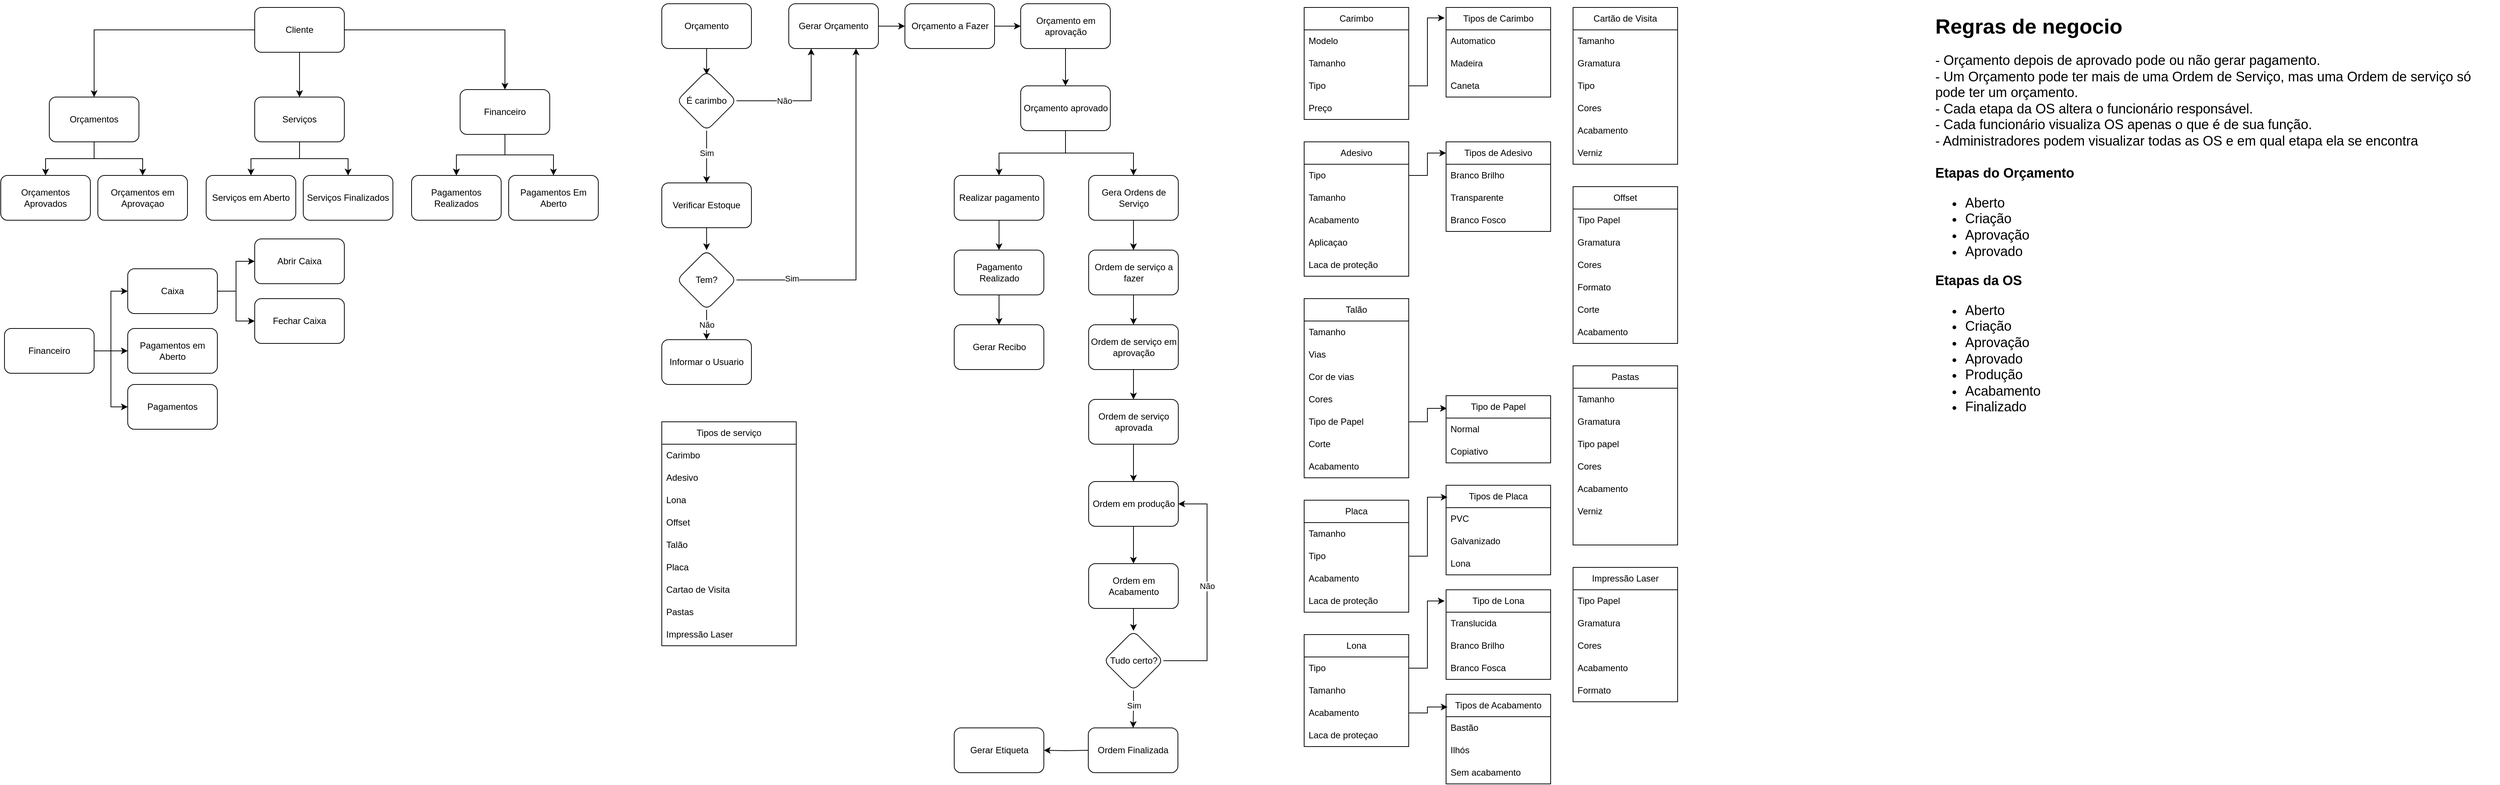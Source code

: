 <mxfile version="21.8.2" type="github">
  <diagram name="Page-1" id="2YBvvXClWsGukQMizWep">
    <mxGraphModel dx="2284" dy="750" grid="1" gridSize="10" guides="1" tooltips="1" connect="1" arrows="1" fold="1" page="1" pageScale="1" pageWidth="850" pageHeight="1100" math="0" shadow="0">
      <root>
        <mxCell id="0" />
        <mxCell id="1" parent="0" />
        <mxCell id="C7F50TyN4lhKV5bqTHEb-57" value="" style="edgeStyle=orthogonalEdgeStyle;rounded=0;orthogonalLoop=1;jettySize=auto;html=1;entryX=0.5;entryY=0.063;entryDx=0;entryDy=0;entryPerimeter=0;" parent="1" source="C7F50TyN4lhKV5bqTHEb-7" target="C7F50TyN4lhKV5bqTHEb-56" edge="1">
          <mxGeometry relative="1" as="geometry" />
        </mxCell>
        <mxCell id="C7F50TyN4lhKV5bqTHEb-7" value="Orçamento" style="rounded=1;whiteSpace=wrap;html=1;" parent="1" vertex="1">
          <mxGeometry x="60" y="35" width="120" height="60" as="geometry" />
        </mxCell>
        <mxCell id="C7F50TyN4lhKV5bqTHEb-11" value="" style="edgeStyle=orthogonalEdgeStyle;rounded=0;orthogonalLoop=1;jettySize=auto;html=1;" parent="1" source="C7F50TyN4lhKV5bqTHEb-8" target="C7F50TyN4lhKV5bqTHEb-10" edge="1">
          <mxGeometry relative="1" as="geometry" />
        </mxCell>
        <mxCell id="C7F50TyN4lhKV5bqTHEb-8" value="Orçamento a Fazer" style="whiteSpace=wrap;html=1;rounded=1;" parent="1" vertex="1">
          <mxGeometry x="385.5" y="35" width="120" height="60" as="geometry" />
        </mxCell>
        <mxCell id="C7F50TyN4lhKV5bqTHEb-13" value="" style="edgeStyle=orthogonalEdgeStyle;rounded=0;orthogonalLoop=1;jettySize=auto;html=1;exitX=0.5;exitY=1;exitDx=0;exitDy=0;entryX=0.5;entryY=0;entryDx=0;entryDy=0;" parent="1" source="C7F50TyN4lhKV5bqTHEb-10" target="C7F50TyN4lhKV5bqTHEb-12" edge="1">
          <mxGeometry relative="1" as="geometry">
            <Array as="points">
              <mxPoint x="601" y="125" />
              <mxPoint x="600" y="145" />
            </Array>
            <mxPoint x="680" y="115" as="targetPoint" />
          </mxGeometry>
        </mxCell>
        <mxCell id="C7F50TyN4lhKV5bqTHEb-10" value="Orçamento em aprovação" style="whiteSpace=wrap;html=1;rounded=1;" parent="1" vertex="1">
          <mxGeometry x="540.5" y="35" width="120" height="60" as="geometry" />
        </mxCell>
        <mxCell id="C7F50TyN4lhKV5bqTHEb-38" style="edgeStyle=orthogonalEdgeStyle;rounded=0;orthogonalLoop=1;jettySize=auto;html=1;entryX=0.5;entryY=0;entryDx=0;entryDy=0;" parent="1" source="C7F50TyN4lhKV5bqTHEb-12" target="C7F50TyN4lhKV5bqTHEb-30" edge="1">
          <mxGeometry relative="1" as="geometry" />
        </mxCell>
        <mxCell id="C7F50TyN4lhKV5bqTHEb-39" style="edgeStyle=orthogonalEdgeStyle;rounded=0;orthogonalLoop=1;jettySize=auto;html=1;entryX=0.5;entryY=0;entryDx=0;entryDy=0;" parent="1" source="C7F50TyN4lhKV5bqTHEb-12" target="C7F50TyN4lhKV5bqTHEb-14" edge="1">
          <mxGeometry relative="1" as="geometry" />
        </mxCell>
        <mxCell id="C7F50TyN4lhKV5bqTHEb-12" value="Orçamento aprovado" style="whiteSpace=wrap;html=1;rounded=1;" parent="1" vertex="1">
          <mxGeometry x="540.5" y="145" width="120" height="60" as="geometry" />
        </mxCell>
        <mxCell id="C7F50TyN4lhKV5bqTHEb-40" style="edgeStyle=orthogonalEdgeStyle;rounded=0;orthogonalLoop=1;jettySize=auto;html=1;entryX=0.5;entryY=0;entryDx=0;entryDy=0;" parent="1" source="C7F50TyN4lhKV5bqTHEb-14" target="C7F50TyN4lhKV5bqTHEb-16" edge="1">
          <mxGeometry relative="1" as="geometry" />
        </mxCell>
        <mxCell id="C7F50TyN4lhKV5bqTHEb-14" value="Gera Ordens de Serviço" style="whiteSpace=wrap;html=1;rounded=1;" parent="1" vertex="1">
          <mxGeometry x="631.5" y="265" width="120" height="60" as="geometry" />
        </mxCell>
        <mxCell id="C7F50TyN4lhKV5bqTHEb-41" style="edgeStyle=orthogonalEdgeStyle;rounded=0;orthogonalLoop=1;jettySize=auto;html=1;" parent="1" source="C7F50TyN4lhKV5bqTHEb-16" target="C7F50TyN4lhKV5bqTHEb-18" edge="1">
          <mxGeometry relative="1" as="geometry" />
        </mxCell>
        <mxCell id="C7F50TyN4lhKV5bqTHEb-16" value="Ordem de serviço a fazer" style="whiteSpace=wrap;html=1;rounded=1;" parent="1" vertex="1">
          <mxGeometry x="631.5" y="365" width="120" height="60" as="geometry" />
        </mxCell>
        <mxCell id="C7F50TyN4lhKV5bqTHEb-21" value="" style="edgeStyle=orthogonalEdgeStyle;rounded=0;orthogonalLoop=1;jettySize=auto;html=1;" parent="1" source="C7F50TyN4lhKV5bqTHEb-18" target="C7F50TyN4lhKV5bqTHEb-20" edge="1">
          <mxGeometry relative="1" as="geometry" />
        </mxCell>
        <mxCell id="C7F50TyN4lhKV5bqTHEb-18" value="Ordem de serviço em aprovação" style="whiteSpace=wrap;html=1;rounded=1;" parent="1" vertex="1">
          <mxGeometry x="631.5" y="465" width="120" height="60" as="geometry" />
        </mxCell>
        <mxCell id="C7F50TyN4lhKV5bqTHEb-23" value="" style="edgeStyle=orthogonalEdgeStyle;rounded=0;orthogonalLoop=1;jettySize=auto;html=1;" parent="1" source="C7F50TyN4lhKV5bqTHEb-20" target="C7F50TyN4lhKV5bqTHEb-22" edge="1">
          <mxGeometry relative="1" as="geometry" />
        </mxCell>
        <mxCell id="C7F50TyN4lhKV5bqTHEb-20" value="Ordem de serviço aprovada" style="whiteSpace=wrap;html=1;rounded=1;" parent="1" vertex="1">
          <mxGeometry x="631.5" y="565" width="120" height="60" as="geometry" />
        </mxCell>
        <mxCell id="C7F50TyN4lhKV5bqTHEb-45" value="" style="edgeStyle=orthogonalEdgeStyle;rounded=0;orthogonalLoop=1;jettySize=auto;html=1;" parent="1" source="C7F50TyN4lhKV5bqTHEb-22" target="C7F50TyN4lhKV5bqTHEb-44" edge="1">
          <mxGeometry relative="1" as="geometry" />
        </mxCell>
        <mxCell id="C7F50TyN4lhKV5bqTHEb-22" value="Ordem em produção" style="whiteSpace=wrap;html=1;rounded=1;" parent="1" vertex="1">
          <mxGeometry x="631.5" y="675" width="120" height="60" as="geometry" />
        </mxCell>
        <mxCell id="C7F50TyN4lhKV5bqTHEb-37" value="" style="edgeStyle=orthogonalEdgeStyle;rounded=0;orthogonalLoop=1;jettySize=auto;html=1;" parent="1" source="C7F50TyN4lhKV5bqTHEb-30" target="C7F50TyN4lhKV5bqTHEb-36" edge="1">
          <mxGeometry relative="1" as="geometry" />
        </mxCell>
        <mxCell id="C7F50TyN4lhKV5bqTHEb-30" value="Realizar pagamento" style="whiteSpace=wrap;html=1;rounded=1;" parent="1" vertex="1">
          <mxGeometry x="451.5" y="265" width="120" height="60" as="geometry" />
        </mxCell>
        <mxCell id="C7F50TyN4lhKV5bqTHEb-43" value="" style="edgeStyle=orthogonalEdgeStyle;rounded=0;orthogonalLoop=1;jettySize=auto;html=1;" parent="1" source="C7F50TyN4lhKV5bqTHEb-36" target="C7F50TyN4lhKV5bqTHEb-42" edge="1">
          <mxGeometry relative="1" as="geometry" />
        </mxCell>
        <mxCell id="C7F50TyN4lhKV5bqTHEb-36" value="Pagamento Realizado" style="whiteSpace=wrap;html=1;rounded=1;" parent="1" vertex="1">
          <mxGeometry x="451.5" y="365" width="120" height="60" as="geometry" />
        </mxCell>
        <mxCell id="C7F50TyN4lhKV5bqTHEb-42" value="Gerar Recibo" style="whiteSpace=wrap;html=1;rounded=1;" parent="1" vertex="1">
          <mxGeometry x="451.5" y="465" width="120" height="60" as="geometry" />
        </mxCell>
        <mxCell id="oDcqhRfRbDjUac86ZJcV-1" style="edgeStyle=orthogonalEdgeStyle;rounded=0;orthogonalLoop=1;jettySize=auto;html=1;entryX=0.5;entryY=0;entryDx=0;entryDy=0;" edge="1" parent="1" source="C7F50TyN4lhKV5bqTHEb-44" target="C7F50TyN4lhKV5bqTHEb-48">
          <mxGeometry relative="1" as="geometry" />
        </mxCell>
        <mxCell id="C7F50TyN4lhKV5bqTHEb-44" value="Ordem em Acabamento" style="whiteSpace=wrap;html=1;rounded=1;" parent="1" vertex="1">
          <mxGeometry x="631.5" y="785" width="120" height="60" as="geometry" />
        </mxCell>
        <mxCell id="C7F50TyN4lhKV5bqTHEb-55" value="" style="edgeStyle=orthogonalEdgeStyle;rounded=0;orthogonalLoop=1;jettySize=auto;html=1;entryX=1;entryY=0.5;entryDx=0;entryDy=0;" parent="1" target="C7F50TyN4lhKV5bqTHEb-54" edge="1">
          <mxGeometry relative="1" as="geometry">
            <mxPoint x="632" y="1035" as="sourcePoint" />
            <mxPoint x="572" y="1035" as="targetPoint" />
          </mxGeometry>
        </mxCell>
        <mxCell id="C7F50TyN4lhKV5bqTHEb-46" value="Ordem Finalizada" style="whiteSpace=wrap;html=1;rounded=1;" parent="1" vertex="1">
          <mxGeometry x="631" y="1005" width="120" height="60" as="geometry" />
        </mxCell>
        <mxCell id="C7F50TyN4lhKV5bqTHEb-50" style="edgeStyle=orthogonalEdgeStyle;rounded=0;orthogonalLoop=1;jettySize=auto;html=1;entryX=1;entryY=0.5;entryDx=0;entryDy=0;" parent="1" target="C7F50TyN4lhKV5bqTHEb-22" edge="1">
          <mxGeometry relative="1" as="geometry">
            <Array as="points">
              <mxPoint x="790" y="915" />
              <mxPoint x="790" y="705" />
            </Array>
            <mxPoint x="731.5" y="915" as="sourcePoint" />
            <mxPoint x="800" y="655" as="targetPoint" />
          </mxGeometry>
        </mxCell>
        <mxCell id="C7F50TyN4lhKV5bqTHEb-80" value="Não" style="edgeLabel;html=1;align=center;verticalAlign=middle;resizable=0;points=[];" parent="C7F50TyN4lhKV5bqTHEb-50" vertex="1" connectable="0">
          <mxGeometry x="-0.017" y="1" relative="1" as="geometry">
            <mxPoint x="1" y="-8" as="offset" />
          </mxGeometry>
        </mxCell>
        <mxCell id="C7F50TyN4lhKV5bqTHEb-51" style="edgeStyle=orthogonalEdgeStyle;rounded=0;orthogonalLoop=1;jettySize=auto;html=1;entryX=0.5;entryY=0;entryDx=0;entryDy=0;" parent="1" source="C7F50TyN4lhKV5bqTHEb-48" target="C7F50TyN4lhKV5bqTHEb-46" edge="1">
          <mxGeometry relative="1" as="geometry">
            <mxPoint x="780" y="965" as="targetPoint" />
          </mxGeometry>
        </mxCell>
        <mxCell id="C7F50TyN4lhKV5bqTHEb-81" value="Sim" style="edgeLabel;html=1;align=center;verticalAlign=middle;resizable=0;points=[];" parent="C7F50TyN4lhKV5bqTHEb-51" vertex="1" connectable="0">
          <mxGeometry x="-0.21" relative="1" as="geometry">
            <mxPoint as="offset" />
          </mxGeometry>
        </mxCell>
        <mxCell id="C7F50TyN4lhKV5bqTHEb-48" value="Tudo certo?" style="rhombus;whiteSpace=wrap;html=1;rounded=1;" parent="1" vertex="1">
          <mxGeometry x="651.5" y="875" width="80" height="80" as="geometry" />
        </mxCell>
        <mxCell id="C7F50TyN4lhKV5bqTHEb-54" value="Gerar Etiqueta" style="whiteSpace=wrap;html=1;rounded=1;" parent="1" vertex="1">
          <mxGeometry x="451.5" y="1005" width="120" height="60" as="geometry" />
        </mxCell>
        <mxCell id="C7F50TyN4lhKV5bqTHEb-60" value="" style="edgeStyle=orthogonalEdgeStyle;rounded=0;orthogonalLoop=1;jettySize=auto;html=1;" parent="1" source="C7F50TyN4lhKV5bqTHEb-56" target="C7F50TyN4lhKV5bqTHEb-59" edge="1">
          <mxGeometry relative="1" as="geometry" />
        </mxCell>
        <mxCell id="C7F50TyN4lhKV5bqTHEb-79" value="Sim" style="edgeLabel;html=1;align=center;verticalAlign=middle;resizable=0;points=[];" parent="C7F50TyN4lhKV5bqTHEb-60" vertex="1" connectable="0">
          <mxGeometry x="-0.2" y="3" relative="1" as="geometry">
            <mxPoint x="-3" y="2" as="offset" />
          </mxGeometry>
        </mxCell>
        <mxCell id="C7F50TyN4lhKV5bqTHEb-73" value="" style="edgeStyle=orthogonalEdgeStyle;rounded=0;orthogonalLoop=1;jettySize=auto;html=1;entryX=0.25;entryY=1;entryDx=0;entryDy=0;" parent="1" source="C7F50TyN4lhKV5bqTHEb-56" target="C7F50TyN4lhKV5bqTHEb-72" edge="1">
          <mxGeometry relative="1" as="geometry" />
        </mxCell>
        <mxCell id="C7F50TyN4lhKV5bqTHEb-75" value="Não" style="edgeLabel;html=1;align=center;verticalAlign=middle;resizable=0;points=[];" parent="C7F50TyN4lhKV5bqTHEb-73" vertex="1" connectable="0">
          <mxGeometry x="0.09" y="1" relative="1" as="geometry">
            <mxPoint x="-29" y="1" as="offset" />
          </mxGeometry>
        </mxCell>
        <mxCell id="C7F50TyN4lhKV5bqTHEb-56" value="É carimbo" style="rhombus;whiteSpace=wrap;html=1;rounded=1;" parent="1" vertex="1">
          <mxGeometry x="80" y="125" width="80" height="80" as="geometry" />
        </mxCell>
        <mxCell id="C7F50TyN4lhKV5bqTHEb-62" value="" style="edgeStyle=orthogonalEdgeStyle;rounded=0;orthogonalLoop=1;jettySize=auto;html=1;entryX=0.5;entryY=0;entryDx=0;entryDy=0;" parent="1" source="C7F50TyN4lhKV5bqTHEb-59" target="C7F50TyN4lhKV5bqTHEb-61" edge="1">
          <mxGeometry relative="1" as="geometry">
            <mxPoint x="200" y="370" as="targetPoint" />
          </mxGeometry>
        </mxCell>
        <mxCell id="C7F50TyN4lhKV5bqTHEb-59" value="Verificar Estoque" style="whiteSpace=wrap;html=1;rounded=1;" parent="1" vertex="1">
          <mxGeometry x="60" y="275" width="120" height="60" as="geometry" />
        </mxCell>
        <mxCell id="C7F50TyN4lhKV5bqTHEb-65" value="" style="edgeStyle=orthogonalEdgeStyle;rounded=0;orthogonalLoop=1;jettySize=auto;html=1;" parent="1" source="C7F50TyN4lhKV5bqTHEb-61" target="C7F50TyN4lhKV5bqTHEb-64" edge="1">
          <mxGeometry relative="1" as="geometry" />
        </mxCell>
        <mxCell id="C7F50TyN4lhKV5bqTHEb-77" value="Não" style="edgeLabel;html=1;align=center;verticalAlign=middle;resizable=0;points=[];" parent="C7F50TyN4lhKV5bqTHEb-65" vertex="1" connectable="0">
          <mxGeometry x="-0.286" y="5" relative="1" as="geometry">
            <mxPoint x="-5" y="5" as="offset" />
          </mxGeometry>
        </mxCell>
        <mxCell id="C7F50TyN4lhKV5bqTHEb-82" style="edgeStyle=orthogonalEdgeStyle;rounded=0;orthogonalLoop=1;jettySize=auto;html=1;entryX=0.75;entryY=1;entryDx=0;entryDy=0;" parent="1" source="C7F50TyN4lhKV5bqTHEb-61" target="C7F50TyN4lhKV5bqTHEb-72" edge="1">
          <mxGeometry relative="1" as="geometry" />
        </mxCell>
        <mxCell id="C7F50TyN4lhKV5bqTHEb-83" value="Sim" style="edgeLabel;html=1;align=center;verticalAlign=middle;resizable=0;points=[];" parent="C7F50TyN4lhKV5bqTHEb-82" vertex="1" connectable="0">
          <mxGeometry x="-0.686" y="2" relative="1" as="geometry">
            <mxPoint as="offset" />
          </mxGeometry>
        </mxCell>
        <mxCell id="C7F50TyN4lhKV5bqTHEb-61" value="Tem?" style="rhombus;whiteSpace=wrap;html=1;rounded=1;" parent="1" vertex="1">
          <mxGeometry x="80" y="365" width="80" height="80" as="geometry" />
        </mxCell>
        <mxCell id="C7F50TyN4lhKV5bqTHEb-64" value="Informar o Usuario" style="whiteSpace=wrap;html=1;rounded=1;" parent="1" vertex="1">
          <mxGeometry x="60" y="485" width="120" height="60" as="geometry" />
        </mxCell>
        <mxCell id="C7F50TyN4lhKV5bqTHEb-74" style="edgeStyle=orthogonalEdgeStyle;rounded=0;orthogonalLoop=1;jettySize=auto;html=1;entryX=0;entryY=0.5;entryDx=0;entryDy=0;" parent="1" source="C7F50TyN4lhKV5bqTHEb-72" target="C7F50TyN4lhKV5bqTHEb-8" edge="1">
          <mxGeometry relative="1" as="geometry" />
        </mxCell>
        <mxCell id="C7F50TyN4lhKV5bqTHEb-72" value="Gerar Orçamento" style="whiteSpace=wrap;html=1;rounded=1;" parent="1" vertex="1">
          <mxGeometry x="230" y="35" width="120" height="60" as="geometry" />
        </mxCell>
        <mxCell id="tBysMLsaFajh2bUxFo-F-1" value="Tipos de serviço" style="swimlane;fontStyle=0;childLayout=stackLayout;horizontal=1;startSize=30;horizontalStack=0;resizeParent=1;resizeParentMax=0;resizeLast=0;collapsible=1;marginBottom=0;whiteSpace=wrap;html=1;swimlaneLine=1;strokeColor=default;shadow=0;spacing=2;" parent="1" vertex="1">
          <mxGeometry x="60" y="595" width="180" height="300" as="geometry" />
        </mxCell>
        <mxCell id="tBysMLsaFajh2bUxFo-F-2" value="Carimbo" style="text;strokeColor=none;fillColor=none;align=left;verticalAlign=middle;spacingLeft=4;spacingRight=4;overflow=hidden;points=[[0,0.5],[1,0.5]];portConstraint=eastwest;rotatable=0;whiteSpace=wrap;html=1;" parent="tBysMLsaFajh2bUxFo-F-1" vertex="1">
          <mxGeometry y="30" width="180" height="30" as="geometry" />
        </mxCell>
        <mxCell id="tBysMLsaFajh2bUxFo-F-3" value="Adesivo" style="text;strokeColor=none;fillColor=none;align=left;verticalAlign=middle;spacingLeft=4;spacingRight=4;overflow=hidden;points=[[0,0.5],[1,0.5]];portConstraint=eastwest;rotatable=0;whiteSpace=wrap;html=1;" parent="tBysMLsaFajh2bUxFo-F-1" vertex="1">
          <mxGeometry y="60" width="180" height="30" as="geometry" />
        </mxCell>
        <mxCell id="tBysMLsaFajh2bUxFo-F-4" value="Lona" style="text;strokeColor=none;fillColor=none;align=left;verticalAlign=middle;spacingLeft=4;spacingRight=4;overflow=hidden;points=[[0,0.5],[1,0.5]];portConstraint=eastwest;rotatable=0;whiteSpace=wrap;html=1;" parent="tBysMLsaFajh2bUxFo-F-1" vertex="1">
          <mxGeometry y="90" width="180" height="30" as="geometry" />
        </mxCell>
        <mxCell id="tBysMLsaFajh2bUxFo-F-5" value="Offset" style="text;strokeColor=none;fillColor=none;align=left;verticalAlign=middle;spacingLeft=4;spacingRight=4;overflow=hidden;points=[[0,0.5],[1,0.5]];portConstraint=eastwest;rotatable=0;whiteSpace=wrap;html=1;" parent="tBysMLsaFajh2bUxFo-F-1" vertex="1">
          <mxGeometry y="120" width="180" height="30" as="geometry" />
        </mxCell>
        <mxCell id="tBysMLsaFajh2bUxFo-F-6" value="Talão" style="text;strokeColor=none;fillColor=none;align=left;verticalAlign=middle;spacingLeft=4;spacingRight=4;overflow=hidden;points=[[0,0.5],[1,0.5]];portConstraint=eastwest;rotatable=0;whiteSpace=wrap;html=1;" parent="tBysMLsaFajh2bUxFo-F-1" vertex="1">
          <mxGeometry y="150" width="180" height="30" as="geometry" />
        </mxCell>
        <mxCell id="tBysMLsaFajh2bUxFo-F-7" value="Placa" style="text;strokeColor=none;fillColor=none;align=left;verticalAlign=middle;spacingLeft=4;spacingRight=4;overflow=hidden;points=[[0,0.5],[1,0.5]];portConstraint=eastwest;rotatable=0;whiteSpace=wrap;html=1;" parent="tBysMLsaFajh2bUxFo-F-1" vertex="1">
          <mxGeometry y="180" width="180" height="30" as="geometry" />
        </mxCell>
        <mxCell id="tBysMLsaFajh2bUxFo-F-8" value="Cartao de Visita" style="text;strokeColor=none;fillColor=none;align=left;verticalAlign=middle;spacingLeft=4;spacingRight=4;overflow=hidden;points=[[0,0.5],[1,0.5]];portConstraint=eastwest;rotatable=0;whiteSpace=wrap;html=1;" parent="tBysMLsaFajh2bUxFo-F-1" vertex="1">
          <mxGeometry y="210" width="180" height="30" as="geometry" />
        </mxCell>
        <mxCell id="tBysMLsaFajh2bUxFo-F-9" value="Pastas" style="text;strokeColor=none;fillColor=none;align=left;verticalAlign=middle;spacingLeft=4;spacingRight=4;overflow=hidden;points=[[0,0.5],[1,0.5]];portConstraint=eastwest;rotatable=0;whiteSpace=wrap;html=1;" parent="tBysMLsaFajh2bUxFo-F-1" vertex="1">
          <mxGeometry y="240" width="180" height="30" as="geometry" />
        </mxCell>
        <mxCell id="tBysMLsaFajh2bUxFo-F-96" value="Impressão Laser" style="text;strokeColor=none;fillColor=none;align=left;verticalAlign=middle;spacingLeft=4;spacingRight=4;overflow=hidden;points=[[0,0.5],[1,0.5]];portConstraint=eastwest;rotatable=0;whiteSpace=wrap;html=1;" parent="tBysMLsaFajh2bUxFo-F-1" vertex="1">
          <mxGeometry y="270" width="180" height="30" as="geometry" />
        </mxCell>
        <mxCell id="tBysMLsaFajh2bUxFo-F-11" value="Carimbo" style="swimlane;fontStyle=0;childLayout=stackLayout;horizontal=1;startSize=30;horizontalStack=0;resizeParent=1;resizeParentMax=0;resizeLast=0;collapsible=1;marginBottom=0;whiteSpace=wrap;html=1;" parent="1" vertex="1">
          <mxGeometry x="920" y="40" width="140" height="150" as="geometry" />
        </mxCell>
        <mxCell id="tBysMLsaFajh2bUxFo-F-12" value="Modelo" style="text;strokeColor=none;fillColor=none;align=left;verticalAlign=middle;spacingLeft=4;spacingRight=4;overflow=hidden;points=[[0,0.5],[1,0.5]];portConstraint=eastwest;rotatable=0;whiteSpace=wrap;html=1;" parent="tBysMLsaFajh2bUxFo-F-11" vertex="1">
          <mxGeometry y="30" width="140" height="30" as="geometry" />
        </mxCell>
        <mxCell id="tBysMLsaFajh2bUxFo-F-13" value="Tamanho" style="text;strokeColor=none;fillColor=none;align=left;verticalAlign=middle;spacingLeft=4;spacingRight=4;overflow=hidden;points=[[0,0.5],[1,0.5]];portConstraint=eastwest;rotatable=0;whiteSpace=wrap;html=1;" parent="tBysMLsaFajh2bUxFo-F-11" vertex="1">
          <mxGeometry y="60" width="140" height="30" as="geometry" />
        </mxCell>
        <mxCell id="tBysMLsaFajh2bUxFo-F-14" value="Tipo" style="text;strokeColor=none;fillColor=none;align=left;verticalAlign=middle;spacingLeft=4;spacingRight=4;overflow=hidden;points=[[0,0.5],[1,0.5]];portConstraint=eastwest;rotatable=0;whiteSpace=wrap;html=1;" parent="tBysMLsaFajh2bUxFo-F-11" vertex="1">
          <mxGeometry y="90" width="140" height="30" as="geometry" />
        </mxCell>
        <mxCell id="tBysMLsaFajh2bUxFo-F-15" value="Preço" style="text;strokeColor=none;fillColor=none;align=left;verticalAlign=middle;spacingLeft=4;spacingRight=4;overflow=hidden;points=[[0,0.5],[1,0.5]];portConstraint=eastwest;rotatable=0;whiteSpace=wrap;html=1;" parent="tBysMLsaFajh2bUxFo-F-11" vertex="1">
          <mxGeometry y="120" width="140" height="30" as="geometry" />
        </mxCell>
        <mxCell id="tBysMLsaFajh2bUxFo-F-16" value="Adesivo" style="swimlane;fontStyle=0;childLayout=stackLayout;horizontal=1;startSize=30;horizontalStack=0;resizeParent=1;resizeParentMax=0;resizeLast=0;collapsible=1;marginBottom=0;whiteSpace=wrap;html=1;" parent="1" vertex="1">
          <mxGeometry x="920" y="220" width="140" height="180" as="geometry" />
        </mxCell>
        <mxCell id="tBysMLsaFajh2bUxFo-F-17" value="Tipo" style="text;strokeColor=none;fillColor=none;align=left;verticalAlign=middle;spacingLeft=4;spacingRight=4;overflow=hidden;points=[[0,0.5],[1,0.5]];portConstraint=eastwest;rotatable=0;whiteSpace=wrap;html=1;" parent="tBysMLsaFajh2bUxFo-F-16" vertex="1">
          <mxGeometry y="30" width="140" height="30" as="geometry" />
        </mxCell>
        <mxCell id="tBysMLsaFajh2bUxFo-F-28" value="Tamanho" style="text;strokeColor=none;fillColor=none;align=left;verticalAlign=middle;spacingLeft=4;spacingRight=4;overflow=hidden;points=[[0,0.5],[1,0.5]];portConstraint=eastwest;rotatable=0;whiteSpace=wrap;html=1;" parent="tBysMLsaFajh2bUxFo-F-16" vertex="1">
          <mxGeometry y="60" width="140" height="30" as="geometry" />
        </mxCell>
        <mxCell id="tBysMLsaFajh2bUxFo-F-27" value="Acabamento" style="text;strokeColor=none;fillColor=none;align=left;verticalAlign=middle;spacingLeft=4;spacingRight=4;overflow=hidden;points=[[0,0.5],[1,0.5]];portConstraint=eastwest;rotatable=0;whiteSpace=wrap;html=1;" parent="tBysMLsaFajh2bUxFo-F-16" vertex="1">
          <mxGeometry y="90" width="140" height="30" as="geometry" />
        </mxCell>
        <mxCell id="tBysMLsaFajh2bUxFo-F-26" value="Aplicaçao" style="text;strokeColor=none;fillColor=none;align=left;verticalAlign=middle;spacingLeft=4;spacingRight=4;overflow=hidden;points=[[0,0.5],[1,0.5]];portConstraint=eastwest;rotatable=0;whiteSpace=wrap;html=1;" parent="tBysMLsaFajh2bUxFo-F-16" vertex="1">
          <mxGeometry y="120" width="140" height="30" as="geometry" />
        </mxCell>
        <mxCell id="tBysMLsaFajh2bUxFo-F-25" value="Laca de proteção" style="text;strokeColor=none;fillColor=none;align=left;verticalAlign=middle;spacingLeft=4;spacingRight=4;overflow=hidden;points=[[0,0.5],[1,0.5]];portConstraint=eastwest;rotatable=0;whiteSpace=wrap;html=1;" parent="tBysMLsaFajh2bUxFo-F-16" vertex="1">
          <mxGeometry y="150" width="140" height="30" as="geometry" />
        </mxCell>
        <mxCell id="tBysMLsaFajh2bUxFo-F-36" value="Lona" style="swimlane;fontStyle=0;childLayout=stackLayout;horizontal=1;startSize=30;horizontalStack=0;resizeParent=1;resizeParentMax=0;resizeLast=0;collapsible=1;marginBottom=0;whiteSpace=wrap;html=1;" parent="1" vertex="1">
          <mxGeometry x="920" y="880" width="140" height="150" as="geometry" />
        </mxCell>
        <mxCell id="tBysMLsaFajh2bUxFo-F-37" value="Tipo" style="text;strokeColor=none;fillColor=none;align=left;verticalAlign=middle;spacingLeft=4;spacingRight=4;overflow=hidden;points=[[0,0.5],[1,0.5]];portConstraint=eastwest;rotatable=0;whiteSpace=wrap;html=1;" parent="tBysMLsaFajh2bUxFo-F-36" vertex="1">
          <mxGeometry y="30" width="140" height="30" as="geometry" />
        </mxCell>
        <mxCell id="tBysMLsaFajh2bUxFo-F-38" value="Tamanho" style="text;strokeColor=none;fillColor=none;align=left;verticalAlign=middle;spacingLeft=4;spacingRight=4;overflow=hidden;points=[[0,0.5],[1,0.5]];portConstraint=eastwest;rotatable=0;whiteSpace=wrap;html=1;" parent="tBysMLsaFajh2bUxFo-F-36" vertex="1">
          <mxGeometry y="60" width="140" height="30" as="geometry" />
        </mxCell>
        <mxCell id="tBysMLsaFajh2bUxFo-F-39" value="Acabamento" style="text;strokeColor=none;fillColor=none;align=left;verticalAlign=middle;spacingLeft=4;spacingRight=4;overflow=hidden;points=[[0,0.5],[1,0.5]];portConstraint=eastwest;rotatable=0;whiteSpace=wrap;html=1;" parent="tBysMLsaFajh2bUxFo-F-36" vertex="1">
          <mxGeometry y="90" width="140" height="30" as="geometry" />
        </mxCell>
        <mxCell id="tBysMLsaFajh2bUxFo-F-44" value="Laca de proteçao" style="text;strokeColor=none;fillColor=none;align=left;verticalAlign=middle;spacingLeft=4;spacingRight=4;overflow=hidden;points=[[0,0.5],[1,0.5]];portConstraint=eastwest;rotatable=0;whiteSpace=wrap;html=1;" parent="tBysMLsaFajh2bUxFo-F-36" vertex="1">
          <mxGeometry y="120" width="140" height="30" as="geometry" />
        </mxCell>
        <mxCell id="tBysMLsaFajh2bUxFo-F-47" value="Offset" style="swimlane;fontStyle=0;childLayout=stackLayout;horizontal=1;startSize=30;horizontalStack=0;resizeParent=1;resizeParentMax=0;resizeLast=0;collapsible=1;marginBottom=0;whiteSpace=wrap;html=1;" parent="1" vertex="1">
          <mxGeometry x="1280" y="280" width="140" height="210" as="geometry" />
        </mxCell>
        <mxCell id="tBysMLsaFajh2bUxFo-F-48" value="Tipo Papel" style="text;strokeColor=none;fillColor=none;align=left;verticalAlign=middle;spacingLeft=4;spacingRight=4;overflow=hidden;points=[[0,0.5],[1,0.5]];portConstraint=eastwest;rotatable=0;whiteSpace=wrap;html=1;" parent="tBysMLsaFajh2bUxFo-F-47" vertex="1">
          <mxGeometry y="30" width="140" height="30" as="geometry" />
        </mxCell>
        <mxCell id="tBysMLsaFajh2bUxFo-F-49" value="Gramatura" style="text;strokeColor=none;fillColor=none;align=left;verticalAlign=middle;spacingLeft=4;spacingRight=4;overflow=hidden;points=[[0,0.5],[1,0.5]];portConstraint=eastwest;rotatable=0;whiteSpace=wrap;html=1;" parent="tBysMLsaFajh2bUxFo-F-47" vertex="1">
          <mxGeometry y="60" width="140" height="30" as="geometry" />
        </mxCell>
        <mxCell id="tBysMLsaFajh2bUxFo-F-50" value="Cores" style="text;strokeColor=none;fillColor=none;align=left;verticalAlign=middle;spacingLeft=4;spacingRight=4;overflow=hidden;points=[[0,0.5],[1,0.5]];portConstraint=eastwest;rotatable=0;whiteSpace=wrap;html=1;" parent="tBysMLsaFajh2bUxFo-F-47" vertex="1">
          <mxGeometry y="90" width="140" height="30" as="geometry" />
        </mxCell>
        <mxCell id="tBysMLsaFajh2bUxFo-F-51" value="Formato" style="text;strokeColor=none;fillColor=none;align=left;verticalAlign=middle;spacingLeft=4;spacingRight=4;overflow=hidden;points=[[0,0.5],[1,0.5]];portConstraint=eastwest;rotatable=0;whiteSpace=wrap;html=1;" parent="tBysMLsaFajh2bUxFo-F-47" vertex="1">
          <mxGeometry y="120" width="140" height="30" as="geometry" />
        </mxCell>
        <mxCell id="tBysMLsaFajh2bUxFo-F-52" value="Corte" style="text;strokeColor=none;fillColor=none;align=left;verticalAlign=middle;spacingLeft=4;spacingRight=4;overflow=hidden;points=[[0,0.5],[1,0.5]];portConstraint=eastwest;rotatable=0;whiteSpace=wrap;html=1;" parent="tBysMLsaFajh2bUxFo-F-47" vertex="1">
          <mxGeometry y="150" width="140" height="30" as="geometry" />
        </mxCell>
        <mxCell id="tBysMLsaFajh2bUxFo-F-56" value="Acabamento" style="text;strokeColor=none;fillColor=none;align=left;verticalAlign=middle;spacingLeft=4;spacingRight=4;overflow=hidden;points=[[0,0.5],[1,0.5]];portConstraint=eastwest;rotatable=0;whiteSpace=wrap;html=1;" parent="tBysMLsaFajh2bUxFo-F-47" vertex="1">
          <mxGeometry y="180" width="140" height="30" as="geometry" />
        </mxCell>
        <mxCell id="tBysMLsaFajh2bUxFo-F-64" value="Talão" style="swimlane;fontStyle=0;childLayout=stackLayout;horizontal=1;startSize=30;horizontalStack=0;resizeParent=1;resizeParentMax=0;resizeLast=0;collapsible=1;marginBottom=0;whiteSpace=wrap;html=1;" parent="1" vertex="1">
          <mxGeometry x="920" y="430" width="140" height="240" as="geometry" />
        </mxCell>
        <mxCell id="tBysMLsaFajh2bUxFo-F-65" value="Tamanho" style="text;strokeColor=none;fillColor=none;align=left;verticalAlign=middle;spacingLeft=4;spacingRight=4;overflow=hidden;points=[[0,0.5],[1,0.5]];portConstraint=eastwest;rotatable=0;whiteSpace=wrap;html=1;" parent="tBysMLsaFajh2bUxFo-F-64" vertex="1">
          <mxGeometry y="30" width="140" height="30" as="geometry" />
        </mxCell>
        <mxCell id="tBysMLsaFajh2bUxFo-F-66" value="Vias" style="text;strokeColor=none;fillColor=none;align=left;verticalAlign=middle;spacingLeft=4;spacingRight=4;overflow=hidden;points=[[0,0.5],[1,0.5]];portConstraint=eastwest;rotatable=0;whiteSpace=wrap;html=1;" parent="tBysMLsaFajh2bUxFo-F-64" vertex="1">
          <mxGeometry y="60" width="140" height="30" as="geometry" />
        </mxCell>
        <mxCell id="tBysMLsaFajh2bUxFo-F-67" value="Cor de vias" style="text;strokeColor=none;fillColor=none;align=left;verticalAlign=middle;spacingLeft=4;spacingRight=4;overflow=hidden;points=[[0,0.5],[1,0.5]];portConstraint=eastwest;rotatable=0;whiteSpace=wrap;html=1;" parent="tBysMLsaFajh2bUxFo-F-64" vertex="1">
          <mxGeometry y="90" width="140" height="30" as="geometry" />
        </mxCell>
        <mxCell id="tBysMLsaFajh2bUxFo-F-69" value="Cores" style="text;strokeColor=none;fillColor=none;align=left;verticalAlign=middle;spacingLeft=4;spacingRight=4;overflow=hidden;points=[[0,0.5],[1,0.5]];portConstraint=eastwest;rotatable=0;whiteSpace=wrap;html=1;" parent="tBysMLsaFajh2bUxFo-F-64" vertex="1">
          <mxGeometry y="120" width="140" height="30" as="geometry" />
        </mxCell>
        <mxCell id="tBysMLsaFajh2bUxFo-F-70" value="Tipo de Papel" style="text;strokeColor=none;fillColor=none;align=left;verticalAlign=middle;spacingLeft=4;spacingRight=4;overflow=hidden;points=[[0,0.5],[1,0.5]];portConstraint=eastwest;rotatable=0;whiteSpace=wrap;html=1;" parent="tBysMLsaFajh2bUxFo-F-64" vertex="1">
          <mxGeometry y="150" width="140" height="30" as="geometry" />
        </mxCell>
        <mxCell id="tBysMLsaFajh2bUxFo-F-71" value="Corte" style="text;strokeColor=none;fillColor=none;align=left;verticalAlign=middle;spacingLeft=4;spacingRight=4;overflow=hidden;points=[[0,0.5],[1,0.5]];portConstraint=eastwest;rotatable=0;whiteSpace=wrap;html=1;" parent="tBysMLsaFajh2bUxFo-F-64" vertex="1">
          <mxGeometry y="180" width="140" height="30" as="geometry" />
        </mxCell>
        <mxCell id="tBysMLsaFajh2bUxFo-F-72" value="Acabamento" style="text;strokeColor=none;fillColor=none;align=left;verticalAlign=middle;spacingLeft=4;spacingRight=4;overflow=hidden;points=[[0,0.5],[1,0.5]];portConstraint=eastwest;rotatable=0;whiteSpace=wrap;html=1;" parent="tBysMLsaFajh2bUxFo-F-64" vertex="1">
          <mxGeometry y="210" width="140" height="30" as="geometry" />
        </mxCell>
        <mxCell id="tBysMLsaFajh2bUxFo-F-73" value="Placa" style="swimlane;fontStyle=0;childLayout=stackLayout;horizontal=1;startSize=30;horizontalStack=0;resizeParent=1;resizeParentMax=0;resizeLast=0;collapsible=1;marginBottom=0;whiteSpace=wrap;html=1;" parent="1" vertex="1">
          <mxGeometry x="920" y="700" width="140" height="150" as="geometry" />
        </mxCell>
        <mxCell id="tBysMLsaFajh2bUxFo-F-74" value="Tamanho" style="text;strokeColor=none;fillColor=none;align=left;verticalAlign=middle;spacingLeft=4;spacingRight=4;overflow=hidden;points=[[0,0.5],[1,0.5]];portConstraint=eastwest;rotatable=0;whiteSpace=wrap;html=1;" parent="tBysMLsaFajh2bUxFo-F-73" vertex="1">
          <mxGeometry y="30" width="140" height="30" as="geometry" />
        </mxCell>
        <mxCell id="tBysMLsaFajh2bUxFo-F-75" value="Tipo" style="text;strokeColor=none;fillColor=none;align=left;verticalAlign=middle;spacingLeft=4;spacingRight=4;overflow=hidden;points=[[0,0.5],[1,0.5]];portConstraint=eastwest;rotatable=0;whiteSpace=wrap;html=1;" parent="tBysMLsaFajh2bUxFo-F-73" vertex="1">
          <mxGeometry y="60" width="140" height="30" as="geometry" />
        </mxCell>
        <mxCell id="tBysMLsaFajh2bUxFo-F-76" value="Acabamento" style="text;strokeColor=none;fillColor=none;align=left;verticalAlign=middle;spacingLeft=4;spacingRight=4;overflow=hidden;points=[[0,0.5],[1,0.5]];portConstraint=eastwest;rotatable=0;whiteSpace=wrap;html=1;" parent="tBysMLsaFajh2bUxFo-F-73" vertex="1">
          <mxGeometry y="90" width="140" height="30" as="geometry" />
        </mxCell>
        <mxCell id="tBysMLsaFajh2bUxFo-F-77" value="Laca de proteção" style="text;strokeColor=none;fillColor=none;align=left;verticalAlign=middle;spacingLeft=4;spacingRight=4;overflow=hidden;points=[[0,0.5],[1,0.5]];portConstraint=eastwest;rotatable=0;whiteSpace=wrap;html=1;" parent="tBysMLsaFajh2bUxFo-F-73" vertex="1">
          <mxGeometry y="120" width="140" height="30" as="geometry" />
        </mxCell>
        <mxCell id="tBysMLsaFajh2bUxFo-F-79" value="Cartão de Visita" style="swimlane;fontStyle=0;childLayout=stackLayout;horizontal=1;startSize=30;horizontalStack=0;resizeParent=1;resizeParentMax=0;resizeLast=0;collapsible=1;marginBottom=0;whiteSpace=wrap;html=1;" parent="1" vertex="1">
          <mxGeometry x="1280" y="40" width="140" height="210" as="geometry" />
        </mxCell>
        <mxCell id="tBysMLsaFajh2bUxFo-F-80" value="Tamanho" style="text;strokeColor=none;fillColor=none;align=left;verticalAlign=middle;spacingLeft=4;spacingRight=4;overflow=hidden;points=[[0,0.5],[1,0.5]];portConstraint=eastwest;rotatable=0;whiteSpace=wrap;html=1;" parent="tBysMLsaFajh2bUxFo-F-79" vertex="1">
          <mxGeometry y="30" width="140" height="30" as="geometry" />
        </mxCell>
        <mxCell id="tBysMLsaFajh2bUxFo-F-81" value="Gramatura" style="text;strokeColor=none;fillColor=none;align=left;verticalAlign=middle;spacingLeft=4;spacingRight=4;overflow=hidden;points=[[0,0.5],[1,0.5]];portConstraint=eastwest;rotatable=0;whiteSpace=wrap;html=1;" parent="tBysMLsaFajh2bUxFo-F-79" vertex="1">
          <mxGeometry y="60" width="140" height="30" as="geometry" />
        </mxCell>
        <mxCell id="tBysMLsaFajh2bUxFo-F-82" value="Tipo" style="text;strokeColor=none;fillColor=none;align=left;verticalAlign=middle;spacingLeft=4;spacingRight=4;overflow=hidden;points=[[0,0.5],[1,0.5]];portConstraint=eastwest;rotatable=0;whiteSpace=wrap;html=1;" parent="tBysMLsaFajh2bUxFo-F-79" vertex="1">
          <mxGeometry y="90" width="140" height="30" as="geometry" />
        </mxCell>
        <mxCell id="tBysMLsaFajh2bUxFo-F-83" value="Cores" style="text;strokeColor=none;fillColor=none;align=left;verticalAlign=middle;spacingLeft=4;spacingRight=4;overflow=hidden;points=[[0,0.5],[1,0.5]];portConstraint=eastwest;rotatable=0;whiteSpace=wrap;html=1;" parent="tBysMLsaFajh2bUxFo-F-79" vertex="1">
          <mxGeometry y="120" width="140" height="30" as="geometry" />
        </mxCell>
        <mxCell id="tBysMLsaFajh2bUxFo-F-84" value="Acabamento" style="text;strokeColor=none;fillColor=none;align=left;verticalAlign=middle;spacingLeft=4;spacingRight=4;overflow=hidden;points=[[0,0.5],[1,0.5]];portConstraint=eastwest;rotatable=0;whiteSpace=wrap;html=1;" parent="tBysMLsaFajh2bUxFo-F-79" vertex="1">
          <mxGeometry y="150" width="140" height="30" as="geometry" />
        </mxCell>
        <mxCell id="tBysMLsaFajh2bUxFo-F-85" value="Verniz" style="text;strokeColor=none;fillColor=none;align=left;verticalAlign=middle;spacingLeft=4;spacingRight=4;overflow=hidden;points=[[0,0.5],[1,0.5]];portConstraint=eastwest;rotatable=0;whiteSpace=wrap;html=1;" parent="tBysMLsaFajh2bUxFo-F-79" vertex="1">
          <mxGeometry y="180" width="140" height="30" as="geometry" />
        </mxCell>
        <mxCell id="tBysMLsaFajh2bUxFo-F-88" value="Pastas" style="swimlane;fontStyle=0;childLayout=stackLayout;horizontal=1;startSize=30;horizontalStack=0;resizeParent=1;resizeParentMax=0;resizeLast=0;collapsible=1;marginBottom=0;whiteSpace=wrap;html=1;" parent="1" vertex="1">
          <mxGeometry x="1280" y="520" width="140" height="240" as="geometry" />
        </mxCell>
        <mxCell id="tBysMLsaFajh2bUxFo-F-89" value="Tamanho" style="text;strokeColor=none;fillColor=none;align=left;verticalAlign=middle;spacingLeft=4;spacingRight=4;overflow=hidden;points=[[0,0.5],[1,0.5]];portConstraint=eastwest;rotatable=0;whiteSpace=wrap;html=1;" parent="tBysMLsaFajh2bUxFo-F-88" vertex="1">
          <mxGeometry y="30" width="140" height="30" as="geometry" />
        </mxCell>
        <mxCell id="tBysMLsaFajh2bUxFo-F-90" value="Gramatura" style="text;strokeColor=none;fillColor=none;align=left;verticalAlign=middle;spacingLeft=4;spacingRight=4;overflow=hidden;points=[[0,0.5],[1,0.5]];portConstraint=eastwest;rotatable=0;whiteSpace=wrap;html=1;" parent="tBysMLsaFajh2bUxFo-F-88" vertex="1">
          <mxGeometry y="60" width="140" height="30" as="geometry" />
        </mxCell>
        <mxCell id="tBysMLsaFajh2bUxFo-F-91" value="Tipo papel" style="text;strokeColor=none;fillColor=none;align=left;verticalAlign=middle;spacingLeft=4;spacingRight=4;overflow=hidden;points=[[0,0.5],[1,0.5]];portConstraint=eastwest;rotatable=0;whiteSpace=wrap;html=1;" parent="tBysMLsaFajh2bUxFo-F-88" vertex="1">
          <mxGeometry y="90" width="140" height="30" as="geometry" />
        </mxCell>
        <mxCell id="tBysMLsaFajh2bUxFo-F-92" value="Cores" style="text;strokeColor=none;fillColor=none;align=left;verticalAlign=middle;spacingLeft=4;spacingRight=4;overflow=hidden;points=[[0,0.5],[1,0.5]];portConstraint=eastwest;rotatable=0;whiteSpace=wrap;html=1;" parent="tBysMLsaFajh2bUxFo-F-88" vertex="1">
          <mxGeometry y="120" width="140" height="30" as="geometry" />
        </mxCell>
        <mxCell id="tBysMLsaFajh2bUxFo-F-93" value="Acabamento" style="text;strokeColor=none;fillColor=none;align=left;verticalAlign=middle;spacingLeft=4;spacingRight=4;overflow=hidden;points=[[0,0.5],[1,0.5]];portConstraint=eastwest;rotatable=0;whiteSpace=wrap;html=1;" parent="tBysMLsaFajh2bUxFo-F-88" vertex="1">
          <mxGeometry y="150" width="140" height="30" as="geometry" />
        </mxCell>
        <mxCell id="tBysMLsaFajh2bUxFo-F-94" value="Verniz" style="text;strokeColor=none;fillColor=none;align=left;verticalAlign=middle;spacingLeft=4;spacingRight=4;overflow=hidden;points=[[0,0.5],[1,0.5]];portConstraint=eastwest;rotatable=0;whiteSpace=wrap;html=1;" parent="tBysMLsaFajh2bUxFo-F-88" vertex="1">
          <mxGeometry y="180" width="140" height="30" as="geometry" />
        </mxCell>
        <mxCell id="tBysMLsaFajh2bUxFo-F-95" style="text;strokeColor=none;fillColor=none;align=left;verticalAlign=middle;spacingLeft=4;spacingRight=4;overflow=hidden;points=[[0,0.5],[1,0.5]];portConstraint=eastwest;rotatable=0;whiteSpace=wrap;html=1;" parent="tBysMLsaFajh2bUxFo-F-88" vertex="1">
          <mxGeometry y="210" width="140" height="30" as="geometry" />
        </mxCell>
        <mxCell id="tBysMLsaFajh2bUxFo-F-97" value="Impressão Laser" style="swimlane;fontStyle=0;childLayout=stackLayout;horizontal=1;startSize=30;horizontalStack=0;resizeParent=1;resizeParentMax=0;resizeLast=0;collapsible=1;marginBottom=0;whiteSpace=wrap;html=1;" parent="1" vertex="1">
          <mxGeometry x="1280" y="790" width="140" height="180" as="geometry" />
        </mxCell>
        <mxCell id="tBysMLsaFajh2bUxFo-F-98" value="Tipo Papel" style="text;strokeColor=none;fillColor=none;align=left;verticalAlign=middle;spacingLeft=4;spacingRight=4;overflow=hidden;points=[[0,0.5],[1,0.5]];portConstraint=eastwest;rotatable=0;whiteSpace=wrap;html=1;" parent="tBysMLsaFajh2bUxFo-F-97" vertex="1">
          <mxGeometry y="30" width="140" height="30" as="geometry" />
        </mxCell>
        <mxCell id="tBysMLsaFajh2bUxFo-F-99" value="Gramatura" style="text;strokeColor=none;fillColor=none;align=left;verticalAlign=middle;spacingLeft=4;spacingRight=4;overflow=hidden;points=[[0,0.5],[1,0.5]];portConstraint=eastwest;rotatable=0;whiteSpace=wrap;html=1;" parent="tBysMLsaFajh2bUxFo-F-97" vertex="1">
          <mxGeometry y="60" width="140" height="30" as="geometry" />
        </mxCell>
        <mxCell id="tBysMLsaFajh2bUxFo-F-100" value="Cores" style="text;strokeColor=none;fillColor=none;align=left;verticalAlign=middle;spacingLeft=4;spacingRight=4;overflow=hidden;points=[[0,0.5],[1,0.5]];portConstraint=eastwest;rotatable=0;whiteSpace=wrap;html=1;" parent="tBysMLsaFajh2bUxFo-F-97" vertex="1">
          <mxGeometry y="90" width="140" height="30" as="geometry" />
        </mxCell>
        <mxCell id="tBysMLsaFajh2bUxFo-F-101" value="Acabamento" style="text;strokeColor=none;fillColor=none;align=left;verticalAlign=middle;spacingLeft=4;spacingRight=4;overflow=hidden;points=[[0,0.5],[1,0.5]];portConstraint=eastwest;rotatable=0;whiteSpace=wrap;html=1;" parent="tBysMLsaFajh2bUxFo-F-97" vertex="1">
          <mxGeometry y="120" width="140" height="30" as="geometry" />
        </mxCell>
        <mxCell id="tBysMLsaFajh2bUxFo-F-102" value="Formato" style="text;strokeColor=none;fillColor=none;align=left;verticalAlign=middle;spacingLeft=4;spacingRight=4;overflow=hidden;points=[[0,0.5],[1,0.5]];portConstraint=eastwest;rotatable=0;whiteSpace=wrap;html=1;" parent="tBysMLsaFajh2bUxFo-F-97" vertex="1">
          <mxGeometry y="150" width="140" height="30" as="geometry" />
        </mxCell>
        <mxCell id="tBysMLsaFajh2bUxFo-F-106" value="Tipos de Carimbo" style="swimlane;fontStyle=0;childLayout=stackLayout;horizontal=1;startSize=30;horizontalStack=0;resizeParent=1;resizeParentMax=0;resizeLast=0;collapsible=1;marginBottom=0;whiteSpace=wrap;html=1;" parent="1" vertex="1">
          <mxGeometry x="1110" y="40" width="140" height="120" as="geometry" />
        </mxCell>
        <mxCell id="tBysMLsaFajh2bUxFo-F-107" value="Automatico" style="text;strokeColor=none;fillColor=none;align=left;verticalAlign=middle;spacingLeft=4;spacingRight=4;overflow=hidden;points=[[0,0.5],[1,0.5]];portConstraint=eastwest;rotatable=0;whiteSpace=wrap;html=1;" parent="tBysMLsaFajh2bUxFo-F-106" vertex="1">
          <mxGeometry y="30" width="140" height="30" as="geometry" />
        </mxCell>
        <mxCell id="tBysMLsaFajh2bUxFo-F-108" value="Madeira" style="text;strokeColor=none;fillColor=none;align=left;verticalAlign=middle;spacingLeft=4;spacingRight=4;overflow=hidden;points=[[0,0.5],[1,0.5]];portConstraint=eastwest;rotatable=0;whiteSpace=wrap;html=1;" parent="tBysMLsaFajh2bUxFo-F-106" vertex="1">
          <mxGeometry y="60" width="140" height="30" as="geometry" />
        </mxCell>
        <mxCell id="tBysMLsaFajh2bUxFo-F-109" value="Caneta" style="text;strokeColor=none;fillColor=none;align=left;verticalAlign=middle;spacingLeft=4;spacingRight=4;overflow=hidden;points=[[0,0.5],[1,0.5]];portConstraint=eastwest;rotatable=0;whiteSpace=wrap;html=1;" parent="tBysMLsaFajh2bUxFo-F-106" vertex="1">
          <mxGeometry y="90" width="140" height="30" as="geometry" />
        </mxCell>
        <mxCell id="tBysMLsaFajh2bUxFo-F-110" style="edgeStyle=orthogonalEdgeStyle;rounded=0;orthogonalLoop=1;jettySize=auto;html=1;entryX=-0.014;entryY=0.117;entryDx=0;entryDy=0;entryPerimeter=0;" parent="1" source="tBysMLsaFajh2bUxFo-F-14" target="tBysMLsaFajh2bUxFo-F-106" edge="1">
          <mxGeometry relative="1" as="geometry" />
        </mxCell>
        <mxCell id="tBysMLsaFajh2bUxFo-F-111" value="Tipos de Adesivo" style="swimlane;fontStyle=0;childLayout=stackLayout;horizontal=1;startSize=30;horizontalStack=0;resizeParent=1;resizeParentMax=0;resizeLast=0;collapsible=1;marginBottom=0;whiteSpace=wrap;html=1;" parent="1" vertex="1">
          <mxGeometry x="1110" y="220" width="140" height="120" as="geometry" />
        </mxCell>
        <mxCell id="tBysMLsaFajh2bUxFo-F-112" value="Branco Brilho" style="text;strokeColor=none;fillColor=none;align=left;verticalAlign=middle;spacingLeft=4;spacingRight=4;overflow=hidden;points=[[0,0.5],[1,0.5]];portConstraint=eastwest;rotatable=0;whiteSpace=wrap;html=1;" parent="tBysMLsaFajh2bUxFo-F-111" vertex="1">
          <mxGeometry y="30" width="140" height="30" as="geometry" />
        </mxCell>
        <mxCell id="tBysMLsaFajh2bUxFo-F-113" value="Transparente" style="text;strokeColor=none;fillColor=none;align=left;verticalAlign=middle;spacingLeft=4;spacingRight=4;overflow=hidden;points=[[0,0.5],[1,0.5]];portConstraint=eastwest;rotatable=0;whiteSpace=wrap;html=1;" parent="tBysMLsaFajh2bUxFo-F-111" vertex="1">
          <mxGeometry y="60" width="140" height="30" as="geometry" />
        </mxCell>
        <mxCell id="tBysMLsaFajh2bUxFo-F-114" value="Branco Fosco" style="text;strokeColor=none;fillColor=none;align=left;verticalAlign=middle;spacingLeft=4;spacingRight=4;overflow=hidden;points=[[0,0.5],[1,0.5]];portConstraint=eastwest;rotatable=0;whiteSpace=wrap;html=1;" parent="tBysMLsaFajh2bUxFo-F-111" vertex="1">
          <mxGeometry y="90" width="140" height="30" as="geometry" />
        </mxCell>
        <mxCell id="tBysMLsaFajh2bUxFo-F-115" style="edgeStyle=orthogonalEdgeStyle;rounded=0;orthogonalLoop=1;jettySize=auto;html=1;entryX=0;entryY=0.125;entryDx=0;entryDy=0;entryPerimeter=0;" parent="1" source="tBysMLsaFajh2bUxFo-F-17" target="tBysMLsaFajh2bUxFo-F-111" edge="1">
          <mxGeometry relative="1" as="geometry" />
        </mxCell>
        <mxCell id="tBysMLsaFajh2bUxFo-F-117" value="Tipo de Papel" style="swimlane;fontStyle=0;childLayout=stackLayout;horizontal=1;startSize=30;horizontalStack=0;resizeParent=1;resizeParentMax=0;resizeLast=0;collapsible=1;marginBottom=0;whiteSpace=wrap;html=1;" parent="1" vertex="1">
          <mxGeometry x="1110" y="560" width="140" height="90" as="geometry" />
        </mxCell>
        <mxCell id="tBysMLsaFajh2bUxFo-F-118" value="Normal" style="text;strokeColor=none;fillColor=none;align=left;verticalAlign=middle;spacingLeft=4;spacingRight=4;overflow=hidden;points=[[0,0.5],[1,0.5]];portConstraint=eastwest;rotatable=0;whiteSpace=wrap;html=1;" parent="tBysMLsaFajh2bUxFo-F-117" vertex="1">
          <mxGeometry y="30" width="140" height="30" as="geometry" />
        </mxCell>
        <mxCell id="tBysMLsaFajh2bUxFo-F-119" value="Copiativo" style="text;strokeColor=none;fillColor=none;align=left;verticalAlign=middle;spacingLeft=4;spacingRight=4;overflow=hidden;points=[[0,0.5],[1,0.5]];portConstraint=eastwest;rotatable=0;whiteSpace=wrap;html=1;" parent="tBysMLsaFajh2bUxFo-F-117" vertex="1">
          <mxGeometry y="60" width="140" height="30" as="geometry" />
        </mxCell>
        <mxCell id="tBysMLsaFajh2bUxFo-F-121" style="edgeStyle=orthogonalEdgeStyle;rounded=0;orthogonalLoop=1;jettySize=auto;html=1;entryX=0.007;entryY=0.189;entryDx=0;entryDy=0;entryPerimeter=0;" parent="1" source="tBysMLsaFajh2bUxFo-F-70" target="tBysMLsaFajh2bUxFo-F-117" edge="1">
          <mxGeometry relative="1" as="geometry" />
        </mxCell>
        <mxCell id="tBysMLsaFajh2bUxFo-F-122" value="Tipos de Placa" style="swimlane;fontStyle=0;childLayout=stackLayout;horizontal=1;startSize=30;horizontalStack=0;resizeParent=1;resizeParentMax=0;resizeLast=0;collapsible=1;marginBottom=0;whiteSpace=wrap;html=1;" parent="1" vertex="1">
          <mxGeometry x="1110" y="680" width="140" height="120" as="geometry" />
        </mxCell>
        <mxCell id="tBysMLsaFajh2bUxFo-F-123" value="PVC" style="text;strokeColor=none;fillColor=none;align=left;verticalAlign=middle;spacingLeft=4;spacingRight=4;overflow=hidden;points=[[0,0.5],[1,0.5]];portConstraint=eastwest;rotatable=0;whiteSpace=wrap;html=1;" parent="tBysMLsaFajh2bUxFo-F-122" vertex="1">
          <mxGeometry y="30" width="140" height="30" as="geometry" />
        </mxCell>
        <mxCell id="tBysMLsaFajh2bUxFo-F-124" value="Galvanizado" style="text;strokeColor=none;fillColor=none;align=left;verticalAlign=middle;spacingLeft=4;spacingRight=4;overflow=hidden;points=[[0,0.5],[1,0.5]];portConstraint=eastwest;rotatable=0;whiteSpace=wrap;html=1;" parent="tBysMLsaFajh2bUxFo-F-122" vertex="1">
          <mxGeometry y="60" width="140" height="30" as="geometry" />
        </mxCell>
        <mxCell id="tBysMLsaFajh2bUxFo-F-125" value="Lona" style="text;strokeColor=none;fillColor=none;align=left;verticalAlign=middle;spacingLeft=4;spacingRight=4;overflow=hidden;points=[[0,0.5],[1,0.5]];portConstraint=eastwest;rotatable=0;whiteSpace=wrap;html=1;" parent="tBysMLsaFajh2bUxFo-F-122" vertex="1">
          <mxGeometry y="90" width="140" height="30" as="geometry" />
        </mxCell>
        <mxCell id="tBysMLsaFajh2bUxFo-F-126" style="edgeStyle=orthogonalEdgeStyle;rounded=0;orthogonalLoop=1;jettySize=auto;html=1;entryX=0.014;entryY=0.133;entryDx=0;entryDy=0;entryPerimeter=0;" parent="1" source="tBysMLsaFajh2bUxFo-F-75" target="tBysMLsaFajh2bUxFo-F-122" edge="1">
          <mxGeometry relative="1" as="geometry" />
        </mxCell>
        <mxCell id="tBysMLsaFajh2bUxFo-F-127" value="Tipo de Lona" style="swimlane;fontStyle=0;childLayout=stackLayout;horizontal=1;startSize=30;horizontalStack=0;resizeParent=1;resizeParentMax=0;resizeLast=0;collapsible=1;marginBottom=0;whiteSpace=wrap;html=1;" parent="1" vertex="1">
          <mxGeometry x="1110" y="820" width="140" height="120" as="geometry" />
        </mxCell>
        <mxCell id="tBysMLsaFajh2bUxFo-F-128" value="Translucida" style="text;strokeColor=none;fillColor=none;align=left;verticalAlign=middle;spacingLeft=4;spacingRight=4;overflow=hidden;points=[[0,0.5],[1,0.5]];portConstraint=eastwest;rotatable=0;whiteSpace=wrap;html=1;" parent="tBysMLsaFajh2bUxFo-F-127" vertex="1">
          <mxGeometry y="30" width="140" height="30" as="geometry" />
        </mxCell>
        <mxCell id="tBysMLsaFajh2bUxFo-F-129" value="Branco Brilho" style="text;strokeColor=none;fillColor=none;align=left;verticalAlign=middle;spacingLeft=4;spacingRight=4;overflow=hidden;points=[[0,0.5],[1,0.5]];portConstraint=eastwest;rotatable=0;whiteSpace=wrap;html=1;" parent="tBysMLsaFajh2bUxFo-F-127" vertex="1">
          <mxGeometry y="60" width="140" height="30" as="geometry" />
        </mxCell>
        <mxCell id="tBysMLsaFajh2bUxFo-F-130" value="Branco Fosca" style="text;strokeColor=none;fillColor=none;align=left;verticalAlign=middle;spacingLeft=4;spacingRight=4;overflow=hidden;points=[[0,0.5],[1,0.5]];portConstraint=eastwest;rotatable=0;whiteSpace=wrap;html=1;" parent="tBysMLsaFajh2bUxFo-F-127" vertex="1">
          <mxGeometry y="90" width="140" height="30" as="geometry" />
        </mxCell>
        <mxCell id="tBysMLsaFajh2bUxFo-F-131" style="edgeStyle=orthogonalEdgeStyle;rounded=0;orthogonalLoop=1;jettySize=auto;html=1;entryX=-0.014;entryY=0.125;entryDx=0;entryDy=0;entryPerimeter=0;" parent="1" source="tBysMLsaFajh2bUxFo-F-37" target="tBysMLsaFajh2bUxFo-F-127" edge="1">
          <mxGeometry relative="1" as="geometry" />
        </mxCell>
        <mxCell id="tBysMLsaFajh2bUxFo-F-132" value="Tipos de Acabamento" style="swimlane;fontStyle=0;childLayout=stackLayout;horizontal=1;startSize=30;horizontalStack=0;resizeParent=1;resizeParentMax=0;resizeLast=0;collapsible=1;marginBottom=0;whiteSpace=wrap;html=1;" parent="1" vertex="1">
          <mxGeometry x="1110" y="960" width="140" height="120" as="geometry" />
        </mxCell>
        <mxCell id="tBysMLsaFajh2bUxFo-F-133" value="Bastão" style="text;strokeColor=none;fillColor=none;align=left;verticalAlign=middle;spacingLeft=4;spacingRight=4;overflow=hidden;points=[[0,0.5],[1,0.5]];portConstraint=eastwest;rotatable=0;whiteSpace=wrap;html=1;" parent="tBysMLsaFajh2bUxFo-F-132" vertex="1">
          <mxGeometry y="30" width="140" height="30" as="geometry" />
        </mxCell>
        <mxCell id="tBysMLsaFajh2bUxFo-F-134" value="Ilhós" style="text;strokeColor=none;fillColor=none;align=left;verticalAlign=middle;spacingLeft=4;spacingRight=4;overflow=hidden;points=[[0,0.5],[1,0.5]];portConstraint=eastwest;rotatable=0;whiteSpace=wrap;html=1;" parent="tBysMLsaFajh2bUxFo-F-132" vertex="1">
          <mxGeometry y="60" width="140" height="30" as="geometry" />
        </mxCell>
        <mxCell id="tBysMLsaFajh2bUxFo-F-135" value="Sem acabamento" style="text;strokeColor=none;fillColor=none;align=left;verticalAlign=middle;spacingLeft=4;spacingRight=4;overflow=hidden;points=[[0,0.5],[1,0.5]];portConstraint=eastwest;rotatable=0;whiteSpace=wrap;html=1;" parent="tBysMLsaFajh2bUxFo-F-132" vertex="1">
          <mxGeometry y="90" width="140" height="30" as="geometry" />
        </mxCell>
        <mxCell id="tBysMLsaFajh2bUxFo-F-136" style="edgeStyle=orthogonalEdgeStyle;rounded=0;orthogonalLoop=1;jettySize=auto;html=1;entryX=0.014;entryY=0.142;entryDx=0;entryDy=0;entryPerimeter=0;" parent="1" source="tBysMLsaFajh2bUxFo-F-39" target="tBysMLsaFajh2bUxFo-F-132" edge="1">
          <mxGeometry relative="1" as="geometry" />
        </mxCell>
        <mxCell id="UMF_18Md157o2wefJ6OU-1" value="&lt;h1 style=&quot;font-size: 28px;&quot;&gt;&lt;font style=&quot;font-size: 28px;&quot;&gt;Regras de negocio&lt;/font&gt;&lt;/h1&gt;&lt;div style=&quot;font-size: 18px;&quot;&gt;&lt;font style=&quot;font-size: 18px;&quot;&gt;- Orçamento depois de aprovado pode ou não gerar pagamento.&lt;/font&gt;&lt;/div&gt;&lt;div style=&quot;font-size: 18px;&quot;&gt;&lt;font style=&quot;font-size: 18px;&quot;&gt;- Um Orçamento pode ter mais de uma Ordem de Serviço, mas uma Ordem de serviço só pode ter um orçamento.&lt;/font&gt;&lt;/div&gt;&lt;div style=&quot;font-size: 18px;&quot;&gt;&lt;font style=&quot;font-size: 18px;&quot;&gt;- Cada etapa da OS altera o funcionário responsável.&lt;/font&gt;&lt;/div&gt;&lt;div style=&quot;font-size: 18px;&quot;&gt;&lt;font style=&quot;font-size: 18px;&quot;&gt;- Cada funcionário visualiza OS apenas o que é de sua função.&lt;/font&gt;&lt;/div&gt;&lt;div style=&quot;font-size: 18px;&quot;&gt;- Administradores podem visualizar todas as OS e em qual etapa ela se encontra&lt;/div&gt;&lt;div style=&quot;font-size: 18px;&quot;&gt;&lt;b&gt;&lt;br&gt;&lt;/b&gt;&lt;/div&gt;&lt;div style=&quot;font-size: 18px;&quot;&gt;&lt;b&gt;Etapas do Orçamento&lt;/b&gt;&lt;/div&gt;&lt;div style=&quot;font-size: 18px;&quot;&gt;&lt;ul&gt;&lt;li&gt;Aberto&lt;/li&gt;&lt;li&gt;Criação&lt;/li&gt;&lt;li&gt;Aprovação&lt;/li&gt;&lt;li&gt;Aprovado&lt;/li&gt;&lt;/ul&gt;&lt;div&gt;&lt;b&gt;Etapas da OS&lt;/b&gt;&lt;/div&gt;&lt;div&gt;&lt;ul&gt;&lt;li&gt;Aberto&lt;/li&gt;&lt;li&gt;Criação&lt;/li&gt;&lt;li&gt;Aprovação&lt;/li&gt;&lt;li&gt;Aprovado&lt;/li&gt;&lt;li&gt;Produção&lt;/li&gt;&lt;li&gt;Acabamento&lt;/li&gt;&lt;li&gt;Finalizado&lt;/li&gt;&lt;/ul&gt;&lt;/div&gt;&lt;/div&gt;" style="text;html=1;strokeColor=none;fillColor=none;spacing=5;spacingTop=-20;whiteSpace=wrap;overflow=hidden;rounded=0;align=left;" parent="1" vertex="1">
          <mxGeometry x="1760" y="40" width="760" height="1000" as="geometry" />
        </mxCell>
        <mxCell id="WpZm8U7SSpmG_edCb19r-3" value="" style="edgeStyle=orthogonalEdgeStyle;rounded=0;orthogonalLoop=1;jettySize=auto;html=1;" parent="1" source="WpZm8U7SSpmG_edCb19r-1" target="WpZm8U7SSpmG_edCb19r-2" edge="1">
          <mxGeometry relative="1" as="geometry" />
        </mxCell>
        <mxCell id="WpZm8U7SSpmG_edCb19r-5" value="" style="edgeStyle=orthogonalEdgeStyle;rounded=0;orthogonalLoop=1;jettySize=auto;html=1;" parent="1" source="WpZm8U7SSpmG_edCb19r-1" target="WpZm8U7SSpmG_edCb19r-4" edge="1">
          <mxGeometry relative="1" as="geometry" />
        </mxCell>
        <mxCell id="WpZm8U7SSpmG_edCb19r-7" value="" style="edgeStyle=orthogonalEdgeStyle;rounded=0;orthogonalLoop=1;jettySize=auto;html=1;" parent="1" source="WpZm8U7SSpmG_edCb19r-1" target="WpZm8U7SSpmG_edCb19r-2" edge="1">
          <mxGeometry relative="1" as="geometry" />
        </mxCell>
        <mxCell id="WpZm8U7SSpmG_edCb19r-9" value="" style="edgeStyle=orthogonalEdgeStyle;rounded=0;orthogonalLoop=1;jettySize=auto;html=1;" parent="1" source="WpZm8U7SSpmG_edCb19r-1" target="WpZm8U7SSpmG_edCb19r-8" edge="1">
          <mxGeometry relative="1" as="geometry" />
        </mxCell>
        <mxCell id="WpZm8U7SSpmG_edCb19r-1" value="Cliente" style="rounded=1;whiteSpace=wrap;html=1;" parent="1" vertex="1">
          <mxGeometry x="-485" y="40" width="120" height="60" as="geometry" />
        </mxCell>
        <mxCell id="WpZm8U7SSpmG_edCb19r-11" value="" style="edgeStyle=orthogonalEdgeStyle;rounded=0;orthogonalLoop=1;jettySize=auto;html=1;" parent="1" source="WpZm8U7SSpmG_edCb19r-2" target="WpZm8U7SSpmG_edCb19r-10" edge="1">
          <mxGeometry relative="1" as="geometry" />
        </mxCell>
        <mxCell id="WpZm8U7SSpmG_edCb19r-16" value="" style="edgeStyle=orthogonalEdgeStyle;rounded=0;orthogonalLoop=1;jettySize=auto;html=1;" parent="1" source="WpZm8U7SSpmG_edCb19r-2" target="WpZm8U7SSpmG_edCb19r-15" edge="1">
          <mxGeometry relative="1" as="geometry" />
        </mxCell>
        <mxCell id="WpZm8U7SSpmG_edCb19r-2" value="Serviços" style="rounded=1;whiteSpace=wrap;html=1;" parent="1" vertex="1">
          <mxGeometry x="-485" y="160" width="120" height="60" as="geometry" />
        </mxCell>
        <mxCell id="WpZm8U7SSpmG_edCb19r-19" value="" style="edgeStyle=orthogonalEdgeStyle;rounded=0;orthogonalLoop=1;jettySize=auto;html=1;" parent="1" source="WpZm8U7SSpmG_edCb19r-4" target="WpZm8U7SSpmG_edCb19r-18" edge="1">
          <mxGeometry relative="1" as="geometry" />
        </mxCell>
        <mxCell id="WpZm8U7SSpmG_edCb19r-20" value="" style="edgeStyle=orthogonalEdgeStyle;rounded=0;orthogonalLoop=1;jettySize=auto;html=1;" parent="1" source="WpZm8U7SSpmG_edCb19r-4" target="WpZm8U7SSpmG_edCb19r-18" edge="1">
          <mxGeometry relative="1" as="geometry" />
        </mxCell>
        <mxCell id="WpZm8U7SSpmG_edCb19r-22" value="" style="edgeStyle=orthogonalEdgeStyle;rounded=0;orthogonalLoop=1;jettySize=auto;html=1;" parent="1" source="WpZm8U7SSpmG_edCb19r-4" target="WpZm8U7SSpmG_edCb19r-21" edge="1">
          <mxGeometry relative="1" as="geometry" />
        </mxCell>
        <mxCell id="WpZm8U7SSpmG_edCb19r-4" value="Financeiro" style="rounded=1;whiteSpace=wrap;html=1;" parent="1" vertex="1">
          <mxGeometry x="-210" y="150" width="120" height="60" as="geometry" />
        </mxCell>
        <mxCell id="WpZm8U7SSpmG_edCb19r-24" value="" style="edgeStyle=orthogonalEdgeStyle;rounded=0;orthogonalLoop=1;jettySize=auto;html=1;" parent="1" source="WpZm8U7SSpmG_edCb19r-8" target="WpZm8U7SSpmG_edCb19r-23" edge="1">
          <mxGeometry relative="1" as="geometry" />
        </mxCell>
        <mxCell id="WpZm8U7SSpmG_edCb19r-28" value="" style="edgeStyle=orthogonalEdgeStyle;rounded=0;orthogonalLoop=1;jettySize=auto;html=1;" parent="1" source="WpZm8U7SSpmG_edCb19r-8" target="WpZm8U7SSpmG_edCb19r-27" edge="1">
          <mxGeometry relative="1" as="geometry" />
        </mxCell>
        <mxCell id="WpZm8U7SSpmG_edCb19r-8" value="Orçamentos" style="rounded=1;whiteSpace=wrap;html=1;" parent="1" vertex="1">
          <mxGeometry x="-760" y="160" width="120" height="60" as="geometry" />
        </mxCell>
        <mxCell id="WpZm8U7SSpmG_edCb19r-10" value="Serviços em Aberto" style="rounded=1;whiteSpace=wrap;html=1;" parent="1" vertex="1">
          <mxGeometry x="-550" y="265" width="120" height="60" as="geometry" />
        </mxCell>
        <mxCell id="WpZm8U7SSpmG_edCb19r-15" value="Serviços Finalizados" style="rounded=1;whiteSpace=wrap;html=1;" parent="1" vertex="1">
          <mxGeometry x="-420" y="265" width="120" height="60" as="geometry" />
        </mxCell>
        <mxCell id="WpZm8U7SSpmG_edCb19r-18" value="Pagamentos Realizados" style="rounded=1;whiteSpace=wrap;html=1;" parent="1" vertex="1">
          <mxGeometry x="-275" y="265" width="120" height="60" as="geometry" />
        </mxCell>
        <mxCell id="WpZm8U7SSpmG_edCb19r-21" value="Pagamentos Em Aberto" style="rounded=1;whiteSpace=wrap;html=1;" parent="1" vertex="1">
          <mxGeometry x="-145" y="265" width="120" height="60" as="geometry" />
        </mxCell>
        <mxCell id="WpZm8U7SSpmG_edCb19r-23" value="Orçamentos&lt;br&gt;Aprovados" style="rounded=1;whiteSpace=wrap;html=1;" parent="1" vertex="1">
          <mxGeometry x="-825" y="265" width="120" height="60" as="geometry" />
        </mxCell>
        <mxCell id="WpZm8U7SSpmG_edCb19r-27" value="Orçamentos em Aprovaçao" style="rounded=1;whiteSpace=wrap;html=1;" parent="1" vertex="1">
          <mxGeometry x="-695" y="265" width="120" height="60" as="geometry" />
        </mxCell>
        <mxCell id="WpZm8U7SSpmG_edCb19r-33" value="" style="edgeStyle=orthogonalEdgeStyle;rounded=0;orthogonalLoop=1;jettySize=auto;html=1;entryX=0;entryY=0.5;entryDx=0;entryDy=0;" parent="1" source="WpZm8U7SSpmG_edCb19r-29" target="WpZm8U7SSpmG_edCb19r-32" edge="1">
          <mxGeometry relative="1" as="geometry" />
        </mxCell>
        <mxCell id="WpZm8U7SSpmG_edCb19r-35" value="" style="edgeStyle=orthogonalEdgeStyle;rounded=0;orthogonalLoop=1;jettySize=auto;html=1;" parent="1" source="WpZm8U7SSpmG_edCb19r-29" target="WpZm8U7SSpmG_edCb19r-34" edge="1">
          <mxGeometry relative="1" as="geometry" />
        </mxCell>
        <mxCell id="WpZm8U7SSpmG_edCb19r-38" value="" style="edgeStyle=orthogonalEdgeStyle;rounded=0;orthogonalLoop=1;jettySize=auto;html=1;entryX=0;entryY=0.5;entryDx=0;entryDy=0;" parent="1" source="WpZm8U7SSpmG_edCb19r-29" target="WpZm8U7SSpmG_edCb19r-37" edge="1">
          <mxGeometry relative="1" as="geometry" />
        </mxCell>
        <mxCell id="WpZm8U7SSpmG_edCb19r-29" value="Financeiro" style="rounded=1;whiteSpace=wrap;html=1;" parent="1" vertex="1">
          <mxGeometry x="-820" y="470" width="120" height="60" as="geometry" />
        </mxCell>
        <mxCell id="WpZm8U7SSpmG_edCb19r-41" value="" style="edgeStyle=orthogonalEdgeStyle;rounded=0;orthogonalLoop=1;jettySize=auto;html=1;entryX=0;entryY=0.5;entryDx=0;entryDy=0;" parent="1" source="WpZm8U7SSpmG_edCb19r-32" target="WpZm8U7SSpmG_edCb19r-40" edge="1">
          <mxGeometry relative="1" as="geometry" />
        </mxCell>
        <mxCell id="WpZm8U7SSpmG_edCb19r-43" value="" style="edgeStyle=orthogonalEdgeStyle;rounded=0;orthogonalLoop=1;jettySize=auto;html=1;" parent="1" source="WpZm8U7SSpmG_edCb19r-32" target="WpZm8U7SSpmG_edCb19r-42" edge="1">
          <mxGeometry relative="1" as="geometry" />
        </mxCell>
        <mxCell id="WpZm8U7SSpmG_edCb19r-32" value="Caixa" style="whiteSpace=wrap;html=1;rounded=1;" parent="1" vertex="1">
          <mxGeometry x="-655" y="390" width="120" height="60" as="geometry" />
        </mxCell>
        <mxCell id="WpZm8U7SSpmG_edCb19r-34" value="Pagamentos em Aberto" style="whiteSpace=wrap;html=1;rounded=1;" parent="1" vertex="1">
          <mxGeometry x="-655" y="470" width="120" height="60" as="geometry" />
        </mxCell>
        <mxCell id="WpZm8U7SSpmG_edCb19r-37" value="Pagamentos" style="whiteSpace=wrap;html=1;rounded=1;" parent="1" vertex="1">
          <mxGeometry x="-655" y="545" width="120" height="60" as="geometry" />
        </mxCell>
        <mxCell id="WpZm8U7SSpmG_edCb19r-40" value="Abrir Caixa" style="whiteSpace=wrap;html=1;rounded=1;" parent="1" vertex="1">
          <mxGeometry x="-485" y="350" width="120" height="60" as="geometry" />
        </mxCell>
        <mxCell id="WpZm8U7SSpmG_edCb19r-42" value="Fechar Caixa" style="whiteSpace=wrap;html=1;rounded=1;" parent="1" vertex="1">
          <mxGeometry x="-485" y="430" width="120" height="60" as="geometry" />
        </mxCell>
      </root>
    </mxGraphModel>
  </diagram>
</mxfile>
